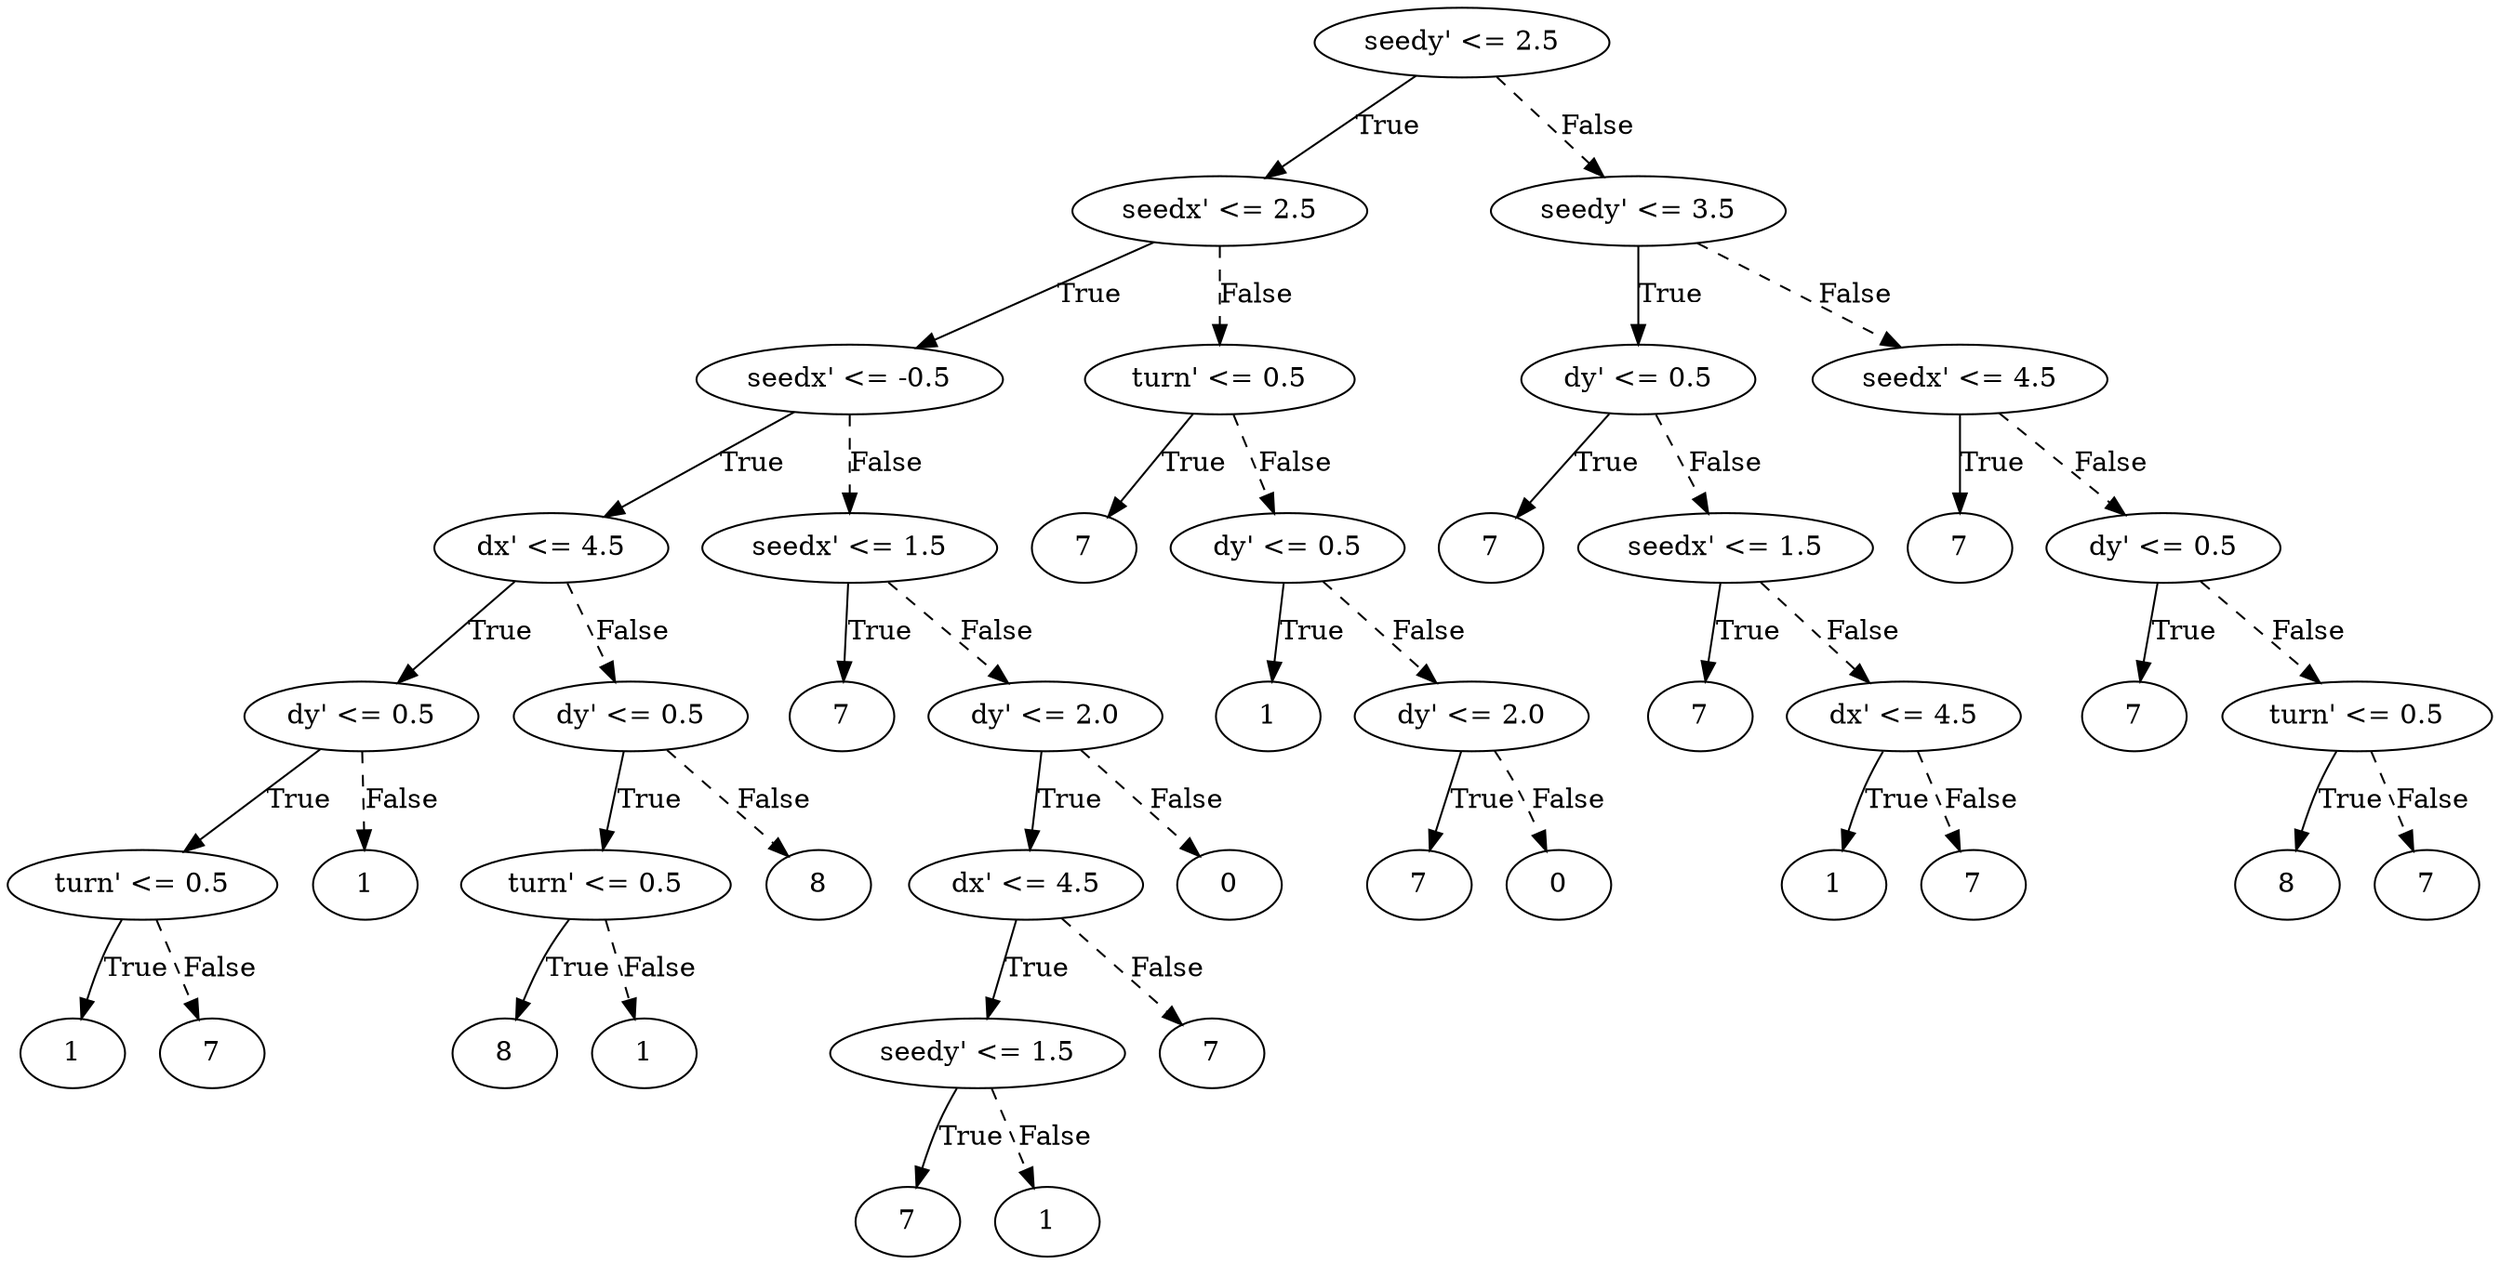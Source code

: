 digraph {
0 [label="seedy' <= 2.5"];
1 [label="seedx' <= 2.5"];
2 [label="seedx' <= -0.5"];
3 [label="dx' <= 4.5"];
4 [label="dy' <= 0.5"];
5 [label="turn' <= 0.5"];
6 [label="1"];
5 -> 6 [label="True"];
7 [label="7"];
5 -> 7 [style="dashed", label="False"];
4 -> 5 [label="True"];
8 [label="1"];
4 -> 8 [style="dashed", label="False"];
3 -> 4 [label="True"];
9 [label="dy' <= 0.5"];
10 [label="turn' <= 0.5"];
11 [label="8"];
10 -> 11 [label="True"];
12 [label="1"];
10 -> 12 [style="dashed", label="False"];
9 -> 10 [label="True"];
13 [label="8"];
9 -> 13 [style="dashed", label="False"];
3 -> 9 [style="dashed", label="False"];
2 -> 3 [label="True"];
14 [label="seedx' <= 1.5"];
15 [label="7"];
14 -> 15 [label="True"];
16 [label="dy' <= 2.0"];
17 [label="dx' <= 4.5"];
18 [label="seedy' <= 1.5"];
19 [label="7"];
18 -> 19 [label="True"];
20 [label="1"];
18 -> 20 [style="dashed", label="False"];
17 -> 18 [label="True"];
21 [label="7"];
17 -> 21 [style="dashed", label="False"];
16 -> 17 [label="True"];
22 [label="0"];
16 -> 22 [style="dashed", label="False"];
14 -> 16 [style="dashed", label="False"];
2 -> 14 [style="dashed", label="False"];
1 -> 2 [label="True"];
23 [label="turn' <= 0.5"];
24 [label="7"];
23 -> 24 [label="True"];
25 [label="dy' <= 0.5"];
26 [label="1"];
25 -> 26 [label="True"];
27 [label="dy' <= 2.0"];
28 [label="7"];
27 -> 28 [label="True"];
29 [label="0"];
27 -> 29 [style="dashed", label="False"];
25 -> 27 [style="dashed", label="False"];
23 -> 25 [style="dashed", label="False"];
1 -> 23 [style="dashed", label="False"];
0 -> 1 [label="True"];
30 [label="seedy' <= 3.5"];
31 [label="dy' <= 0.5"];
32 [label="7"];
31 -> 32 [label="True"];
33 [label="seedx' <= 1.5"];
34 [label="7"];
33 -> 34 [label="True"];
35 [label="dx' <= 4.5"];
36 [label="1"];
35 -> 36 [label="True"];
37 [label="7"];
35 -> 37 [style="dashed", label="False"];
33 -> 35 [style="dashed", label="False"];
31 -> 33 [style="dashed", label="False"];
30 -> 31 [label="True"];
38 [label="seedx' <= 4.5"];
39 [label="7"];
38 -> 39 [label="True"];
40 [label="dy' <= 0.5"];
41 [label="7"];
40 -> 41 [label="True"];
42 [label="turn' <= 0.5"];
43 [label="8"];
42 -> 43 [label="True"];
44 [label="7"];
42 -> 44 [style="dashed", label="False"];
40 -> 42 [style="dashed", label="False"];
38 -> 40 [style="dashed", label="False"];
30 -> 38 [style="dashed", label="False"];
0 -> 30 [style="dashed", label="False"];

}